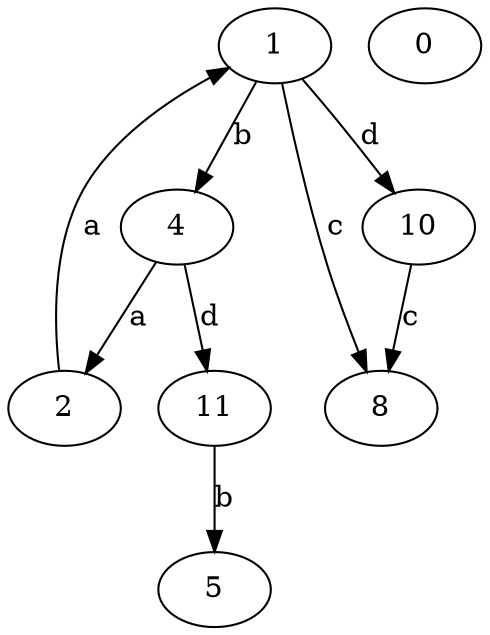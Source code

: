 strict digraph  {
1;
2;
4;
5;
0;
8;
10;
11;
1 -> 4  [label=b];
1 -> 8  [label=c];
1 -> 10  [label=d];
2 -> 1  [label=a];
4 -> 2  [label=a];
4 -> 11  [label=d];
10 -> 8  [label=c];
11 -> 5  [label=b];
}
